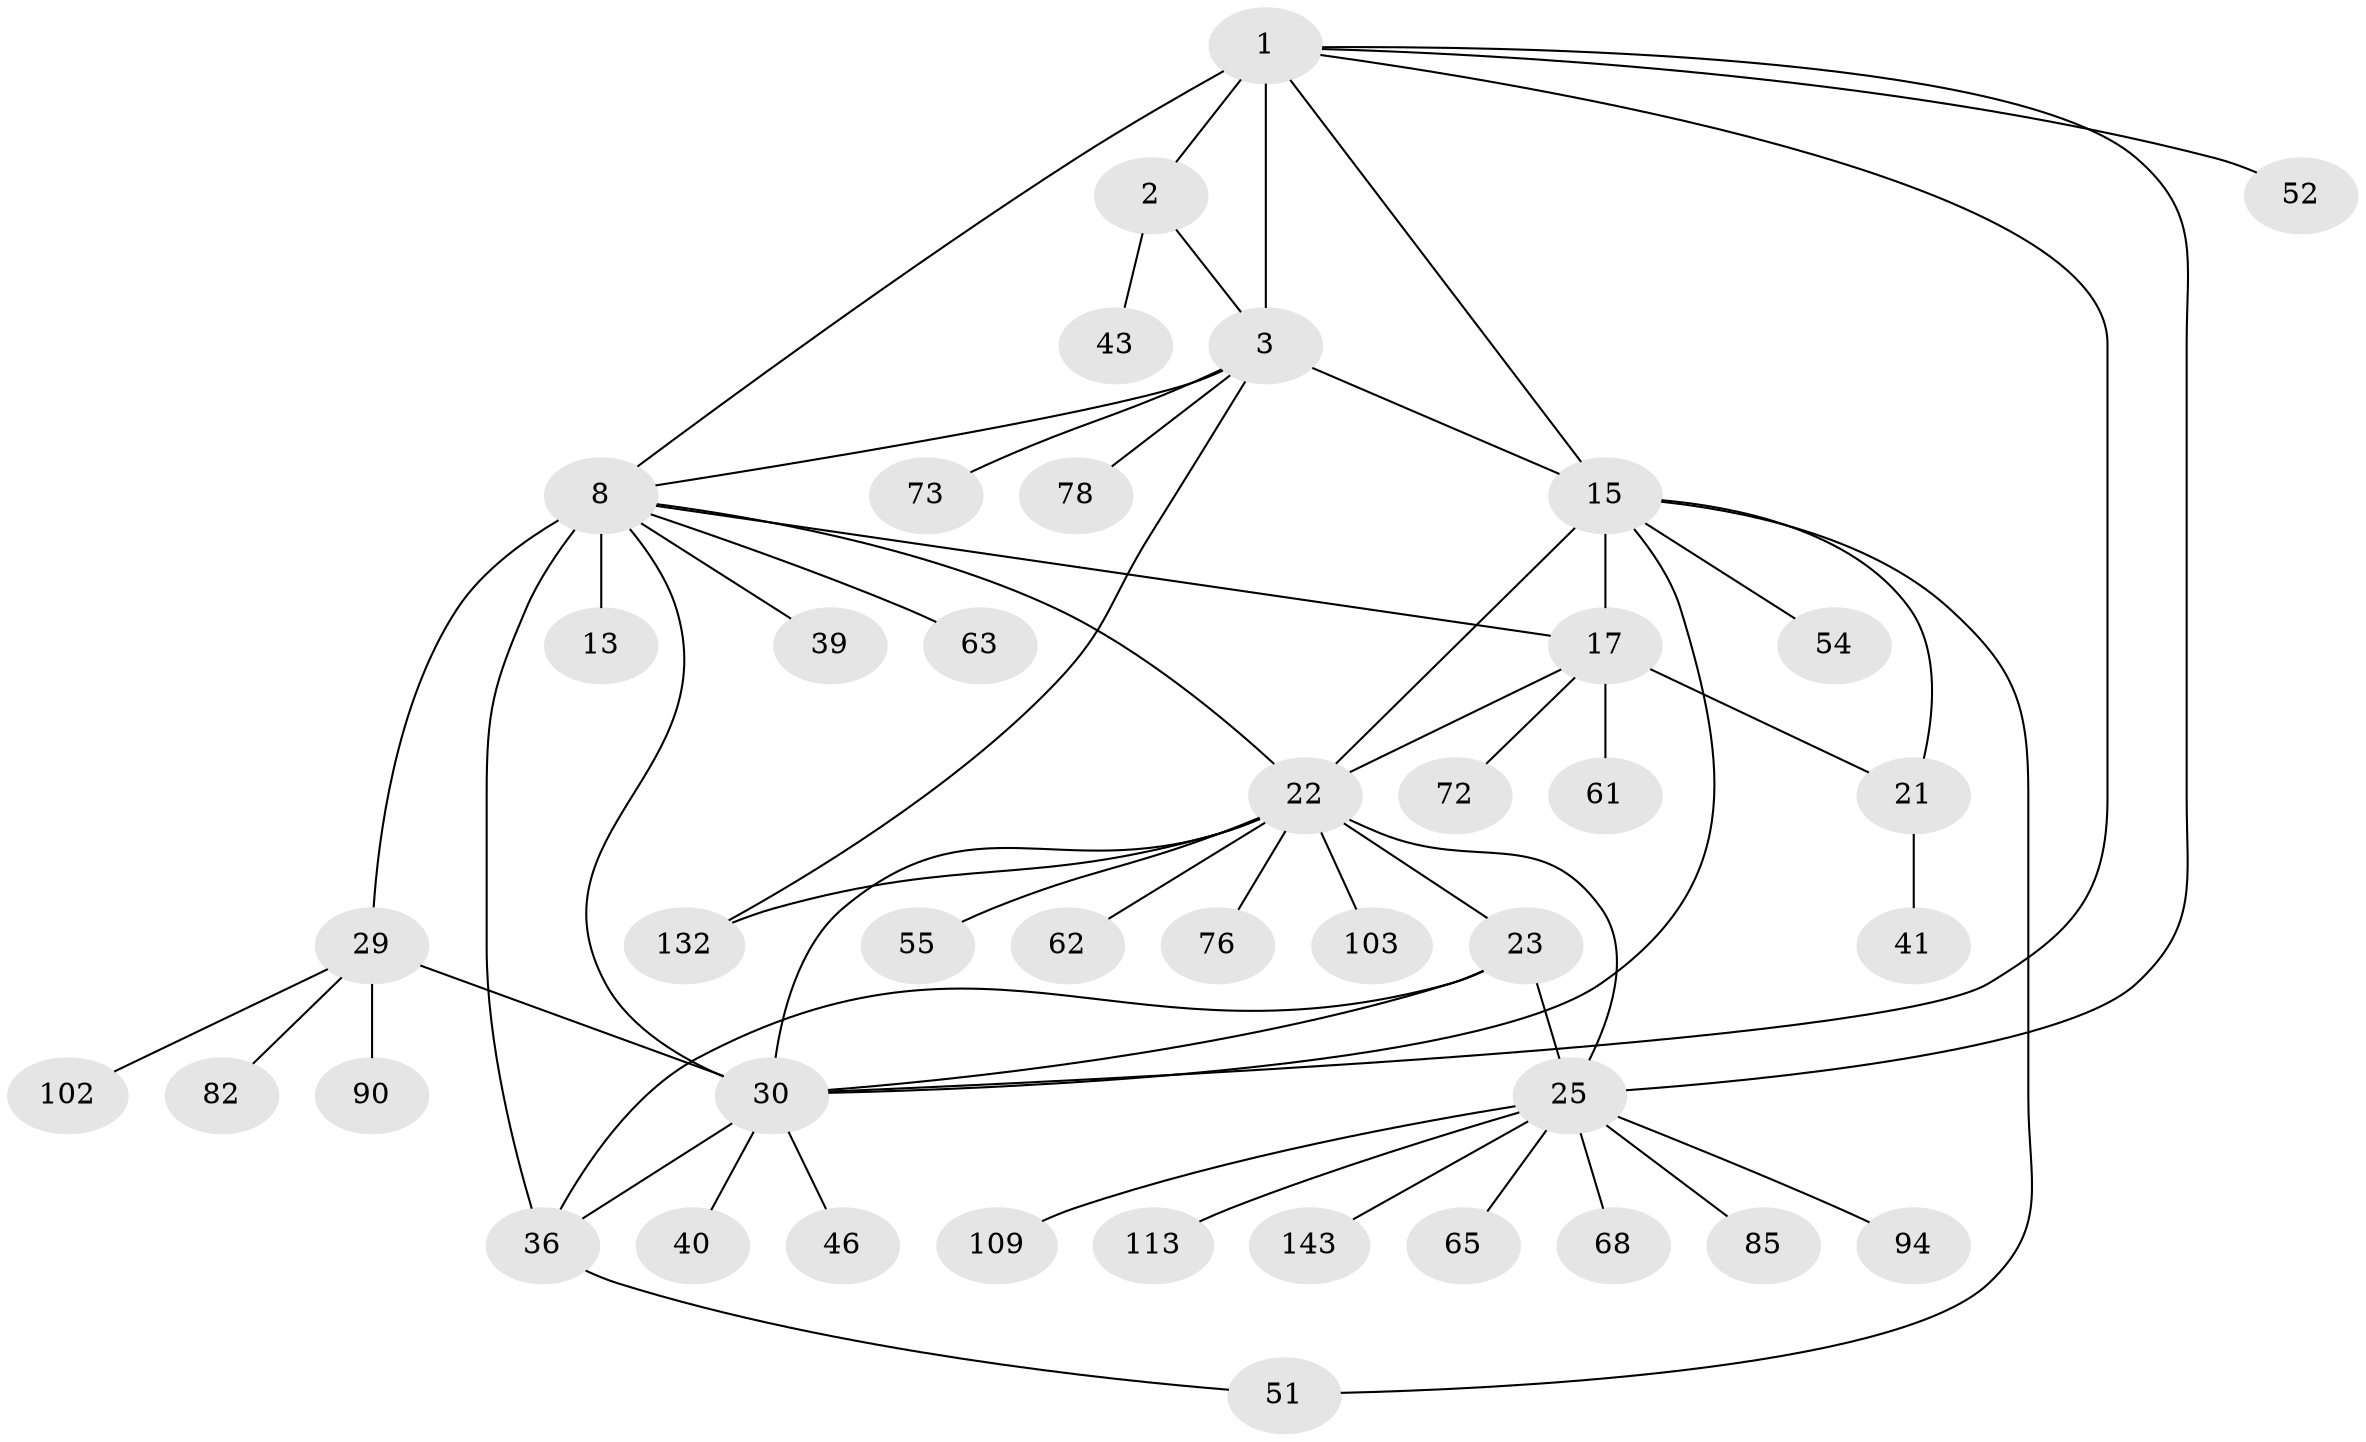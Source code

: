 // original degree distribution, {9: 0.02097902097902098, 7: 0.04895104895104895, 13: 0.013986013986013986, 12: 0.006993006993006993, 10: 0.04195804195804196, 11: 0.04195804195804196, 14: 0.006993006993006993, 8: 0.03496503496503497, 6: 0.013986013986013986, 16: 0.006993006993006993, 17: 0.006993006993006993, 3: 0.02097902097902098, 2: 0.13286713286713286, 1: 0.6013986013986014}
// Generated by graph-tools (version 1.1) at 2025/19/03/04/25 18:19:32]
// undirected, 42 vertices, 59 edges
graph export_dot {
graph [start="1"]
  node [color=gray90,style=filled];
  1 [super="+5+74+80"];
  2;
  3 [super="+64+4"];
  8 [super="+10+120+111+124+69+11+9"];
  13 [super="+50+119+121+141"];
  15 [super="+58+86+75+44+16"];
  17 [super="+125+20"];
  21;
  22 [super="+24"];
  23 [super="+26+45+137+60"];
  25 [super="+27"];
  29 [super="+57"];
  30 [super="+33+31+93+92"];
  36 [super="+77"];
  39;
  40;
  41;
  43;
  46 [super="+122"];
  51 [super="+115"];
  52;
  54;
  55;
  61 [super="+95"];
  62;
  63;
  65;
  68;
  72;
  73;
  76;
  78;
  82;
  85;
  90;
  94;
  102;
  103;
  109;
  113;
  132 [super="+142"];
  143;
  1 -- 2 [weight=2];
  1 -- 3 [weight=8];
  1 -- 52;
  1 -- 15;
  1 -- 30;
  1 -- 25;
  1 -- 8;
  2 -- 3 [weight=4];
  2 -- 43;
  3 -- 132;
  3 -- 8;
  3 -- 73;
  3 -- 78;
  3 -- 15;
  8 -- 13 [weight=6];
  8 -- 36;
  8 -- 29;
  8 -- 30;
  8 -- 63;
  8 -- 22;
  8 -- 39;
  8 -- 17;
  15 -- 17 [weight=8];
  15 -- 21 [weight=4];
  15 -- 51;
  15 -- 30 [weight=4];
  15 -- 54;
  15 -- 22;
  17 -- 21 [weight=2];
  17 -- 72;
  17 -- 22;
  17 -- 61;
  21 -- 41;
  22 -- 23 [weight=4];
  22 -- 25 [weight=6];
  22 -- 55;
  22 -- 76;
  22 -- 103;
  22 -- 132;
  22 -- 62;
  22 -- 30;
  23 -- 25 [weight=6];
  23 -- 36;
  23 -- 30 [weight=2];
  25 -- 65;
  25 -- 143;
  25 -- 68;
  25 -- 109;
  25 -- 113;
  25 -- 85;
  25 -- 94;
  29 -- 30 [weight=6];
  29 -- 82;
  29 -- 90;
  29 -- 102;
  30 -- 36;
  30 -- 40;
  30 -- 46;
  36 -- 51;
}
